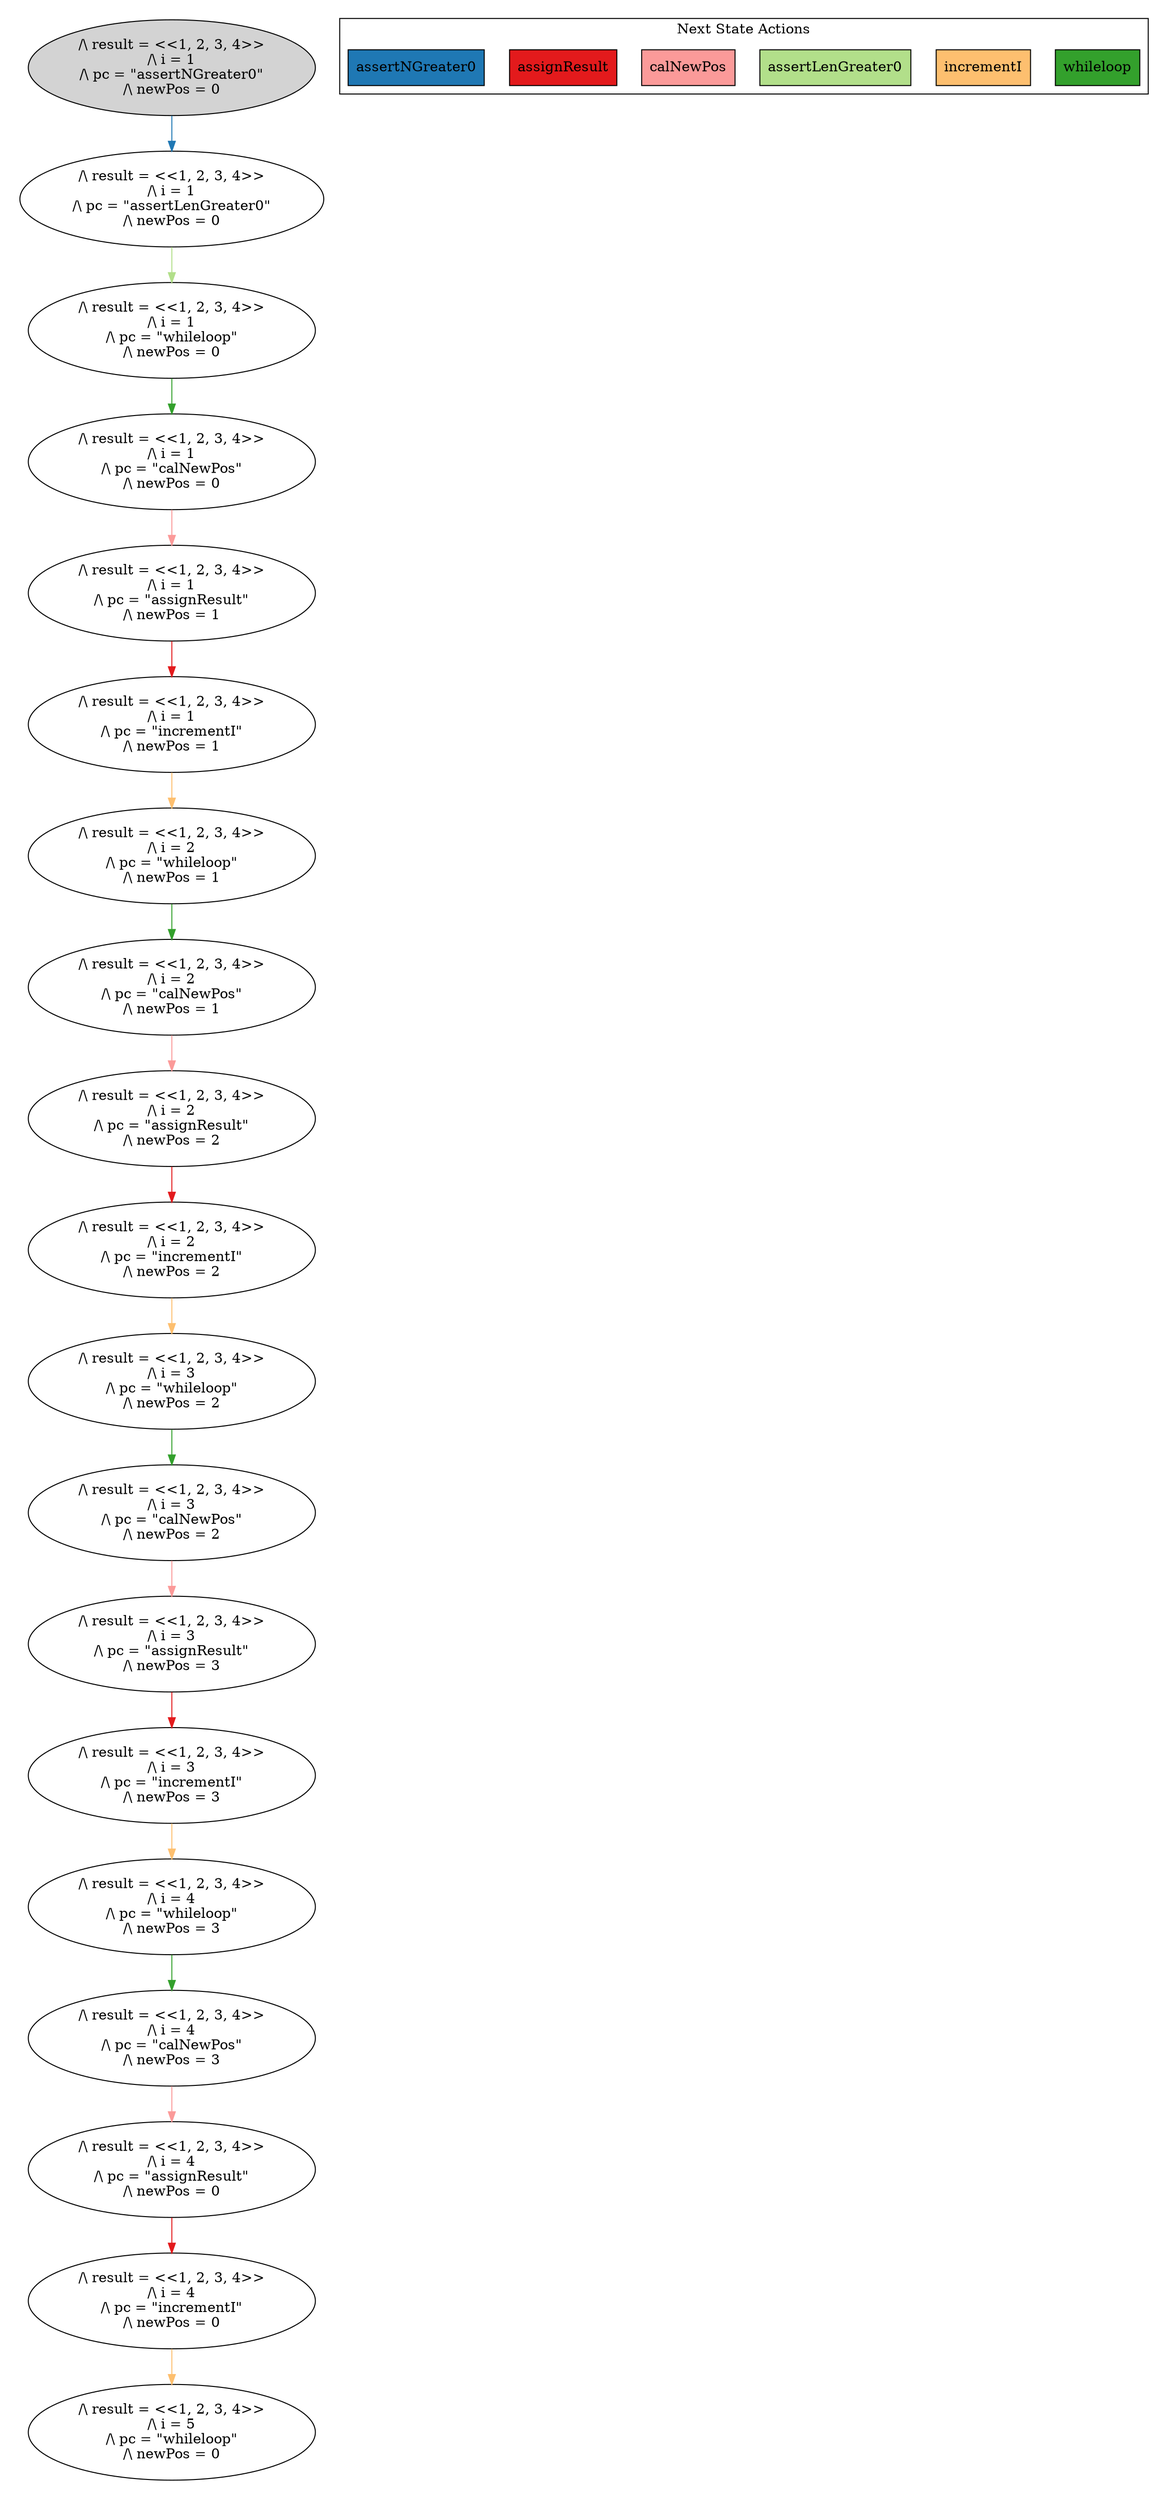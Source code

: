 strict digraph DiskGraph {
edge [colorscheme="paired12"]
nodesep=0.35;
subgraph cluster_graph {
color="white";
-1701458143396871355 [label="/\\ result = <<1, 2, 3, 4>>\n/\\ i = 1\n/\\ pc = \"assertNGreater0\"\n/\\ newPos = 0",style = filled]
-1701458143396871355 -> -8188999101656034743 [label="",color="2",fontcolor="2"];
-8188999101656034743 [label="/\\ result = <<1, 2, 3, 4>>\n/\\ i = 1\n/\\ pc = \"assertLenGreater0\"\n/\\ newPos = 0"];
-8188999101656034743 -> 8900220646428847435 [label="",color="3",fontcolor="3"];
8900220646428847435 [label="/\\ result = <<1, 2, 3, 4>>\n/\\ i = 1\n/\\ pc = \"whileloop\"\n/\\ newPos = 0"];
8900220646428847435 -> -768656821865210251 [label="",color="4",fontcolor="4"];
-768656821865210251 [label="/\\ result = <<1, 2, 3, 4>>\n/\\ i = 1\n/\\ pc = \"calNewPos\"\n/\\ newPos = 0"];
-768656821865210251 -> 2137623045736612357 [label="",color="5",fontcolor="5"];
2137623045736612357 [label="/\\ result = <<1, 2, 3, 4>>\n/\\ i = 1\n/\\ pc = \"assignResult\"\n/\\ newPos = 1"];
2137623045736612357 -> 8779219947681578544 [label="",color="6",fontcolor="6"];
8779219947681578544 [label="/\\ result = <<1, 2, 3, 4>>\n/\\ i = 1\n/\\ pc = \"incrementI\"\n/\\ newPos = 1"];
8779219947681578544 -> -2313391307337118009 [label="",color="7",fontcolor="7"];
-2313391307337118009 [label="/\\ result = <<1, 2, 3, 4>>\n/\\ i = 2\n/\\ pc = \"whileloop\"\n/\\ newPos = 1"];
-2313391307337118009 -> 5851284121900809721 [label="",color="4",fontcolor="4"];
5851284121900809721 [label="/\\ result = <<1, 2, 3, 4>>\n/\\ i = 2\n/\\ pc = \"calNewPos\"\n/\\ newPos = 1"];
5851284121900809721 -> 6800584923737160577 [label="",color="5",fontcolor="5"];
6800584923737160577 [label="/\\ result = <<1, 2, 3, 4>>\n/\\ i = 2\n/\\ pc = \"assignResult\"\n/\\ newPos = 2"];
6800584923737160577 -> -3309026847794193427 [label="",color="6",fontcolor="6"];
-3309026847794193427 [label="/\\ result = <<1, 2, 3, 4>>\n/\\ i = 2\n/\\ pc = \"incrementI\"\n/\\ newPos = 2"];
-3309026847794193427 -> 2791393446802177532 [label="",color="7",fontcolor="7"];
2791393446802177532 [label="/\\ result = <<1, 2, 3, 4>>\n/\\ i = 3\n/\\ pc = \"whileloop\"\n/\\ newPos = 2"];
2791393446802177532 -> -6310734157093204286 [label="",color="4",fontcolor="4"];
-6310734157093204286 [label="/\\ result = <<1, 2, 3, 4>>\n/\\ i = 3\n/\\ pc = \"calNewPos\"\n/\\ newPos = 2"];
-6310734157093204286 -> -3380721966067839686 [label="",color="5",fontcolor="5"];
-3380721966067839686 [label="/\\ result = <<1, 2, 3, 4>>\n/\\ i = 3\n/\\ pc = \"assignResult\"\n/\\ newPos = 3"];
-3380721966067839686 -> 388196559878117729 [label="",color="6",fontcolor="6"];
388196559878117729 [label="/\\ result = <<1, 2, 3, 4>>\n/\\ i = 3\n/\\ pc = \"incrementI\"\n/\\ newPos = 3"];
388196559878117729 -> 5006941245377063830 [label="",color="7",fontcolor="7"];
5006941245377063830 [label="/\\ result = <<1, 2, 3, 4>>\n/\\ i = 4\n/\\ pc = \"whileloop\"\n/\\ newPos = 3"];
5006941245377063830 -> -3770924951829899096 [label="",color="4",fontcolor="4"];
-3770924951829899096 [label="/\\ result = <<1, 2, 3, 4>>\n/\\ i = 4\n/\\ pc = \"calNewPos\"\n/\\ newPos = 3"];
-3770924951829899096 -> -6616038561665197055 [label="",color="5",fontcolor="5"];
-6616038561665197055 [label="/\\ result = <<1, 2, 3, 4>>\n/\\ i = 4\n/\\ pc = \"assignResult\"\n/\\ newPos = 0"];
-6616038561665197055 -> 3032798316706670230 [label="",color="6",fontcolor="6"];
3032798316706670230 [label="/\\ result = <<1, 2, 3, 4>>\n/\\ i = 4\n/\\ pc = \"incrementI\"\n/\\ newPos = 0"];
3032798316706670230 -> -4889763672001521491 [label="",color="7",fontcolor="7"];
-4889763672001521491 [label="/\\ result = <<1, 2, 3, 4>>\n/\\ i = 5\n/\\ pc = \"whileloop\"\n/\\ newPos = 0"];
{rank = same; -1701458143396871355;}
{rank = same; -8188999101656034743;}
{rank = same; 8900220646428847435;}
{rank = same; -768656821865210251;}
{rank = same; 2137623045736612357;}
{rank = same; 8779219947681578544;}
{rank = same; -2313391307337118009;}
{rank = same; 5851284121900809721;}
{rank = same; 6800584923737160577;}
{rank = same; -3309026847794193427;}
{rank = same; 2791393446802177532;}
{rank = same; -6310734157093204286;}
{rank = same; -3380721966067839686;}
{rank = same; 388196559878117729;}
{rank = same; 5006941245377063830;}
{rank = same; -3770924951829899096;}
{rank = same; -6616038561665197055;}
{rank = same; 3032798316706670230;}
}
subgraph cluster_legend {graph[style=bold];label = "Next State Actions" style="solid"
node [ labeljust="l",colorscheme="paired12",style=filled,shape=record ]
whileloop [label="whileloop",fillcolor=4]
incrementI [label="incrementI",fillcolor=7]
assertLenGreater0 [label="assertLenGreater0",fillcolor=3]
calNewPos [label="calNewPos",fillcolor=5]
assignResult [label="assignResult",fillcolor=6]
assertNGreater0 [label="assertNGreater0",fillcolor=2]
}}